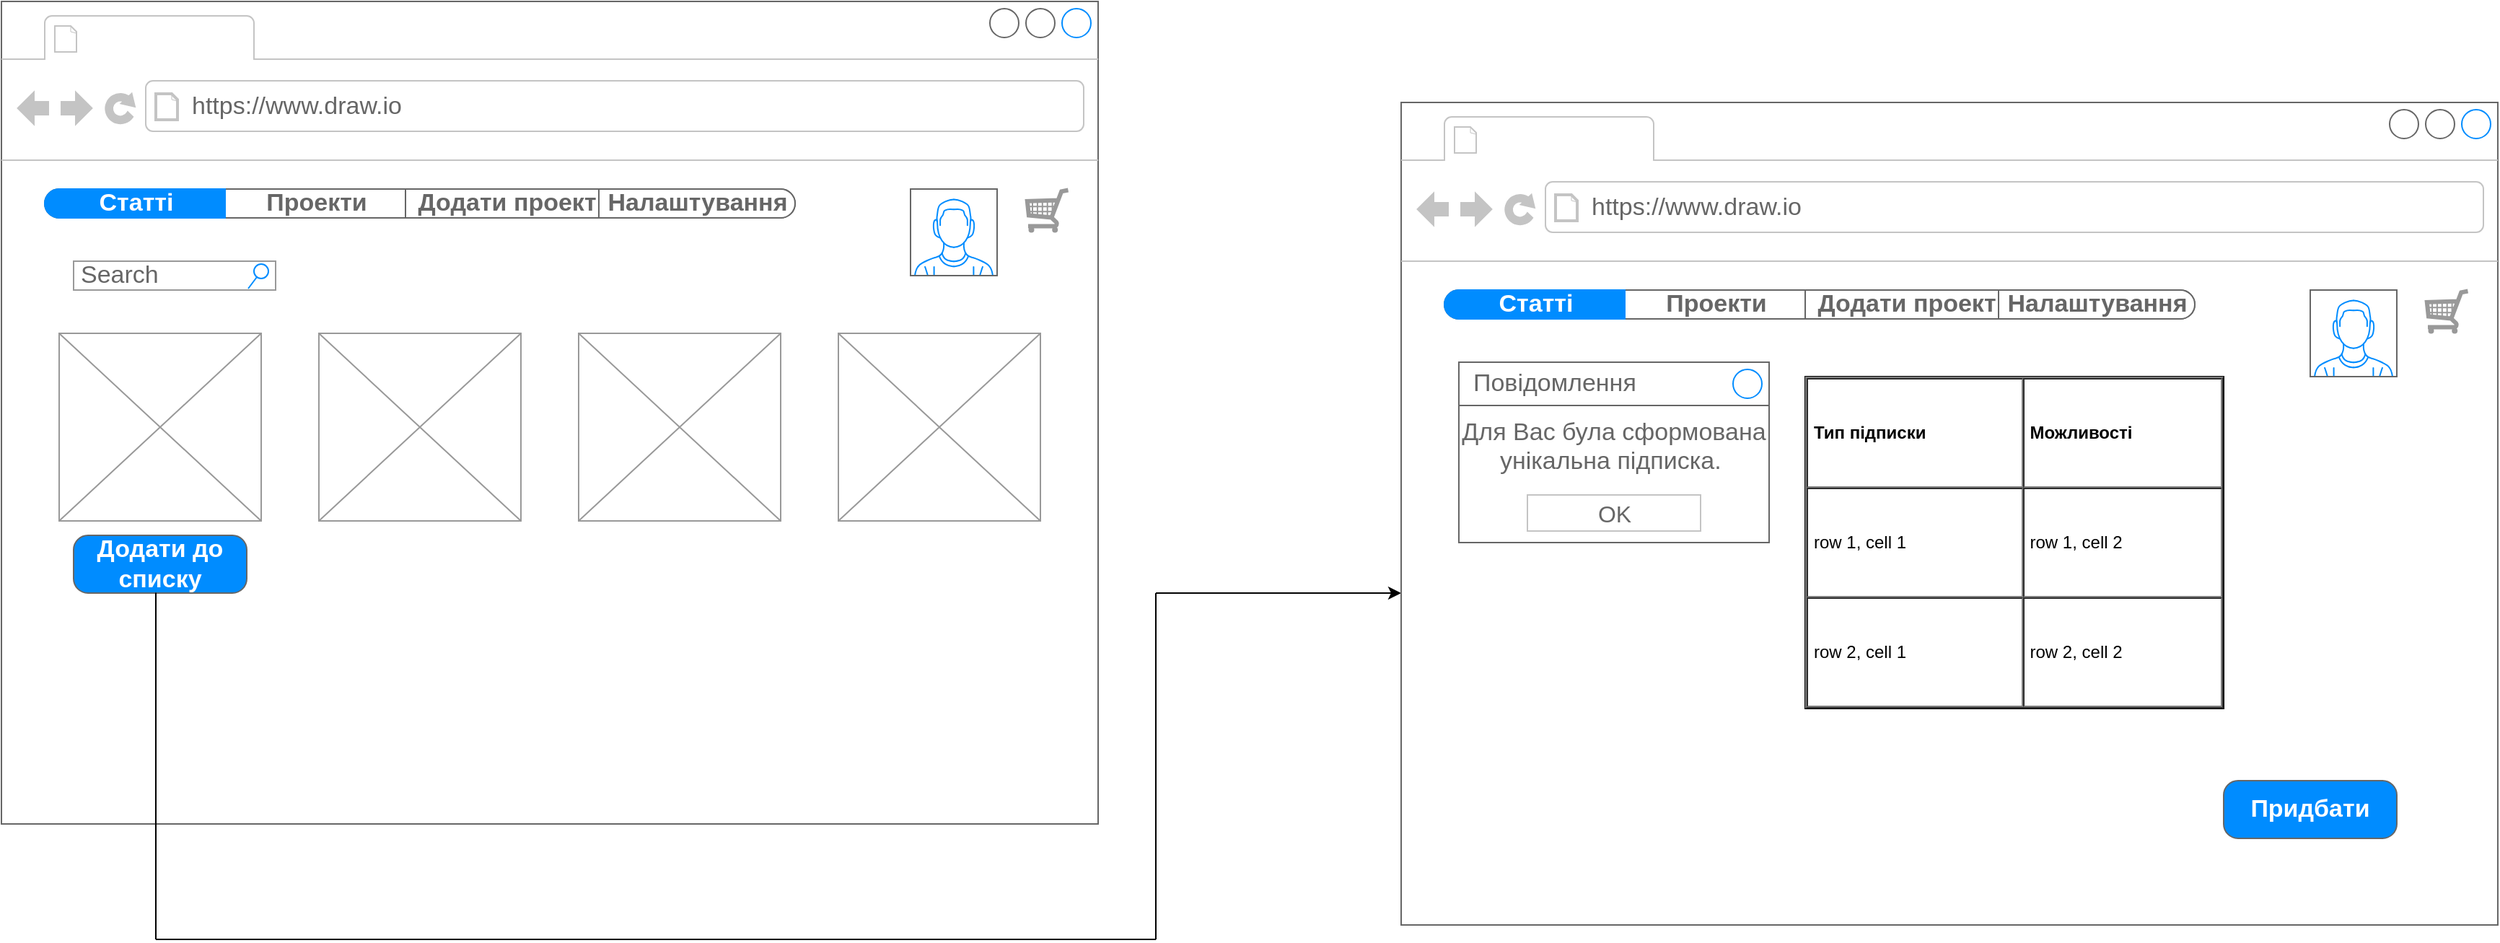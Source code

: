 <mxfile version="20.3.0" type="github"><diagram name="Page-1" id="2cc2dc42-3aac-f2a9-1cec-7a8b7cbee084"><mxGraphModel dx="2076" dy="1142" grid="1" gridSize="10" guides="1" tooltips="1" connect="1" arrows="1" fold="1" page="1" pageScale="1" pageWidth="1100" pageHeight="850" background="none" math="0" shadow="0"><root><mxCell id="0"/><mxCell id="1" parent="0"/><mxCell id="mxKZpNvPzm7-C5_By0P_-22" value="" style="strokeWidth=1;shadow=0;dashed=0;align=center;html=1;shape=mxgraph.mockup.containers.browserWindow;rSize=0;strokeColor=#666666;strokeColor2=#008cff;strokeColor3=#c4c4c4;mainText=,;recursiveResize=0;" vertex="1" parent="1"><mxGeometry x="90" y="40" width="760" height="570" as="geometry"/></mxCell><mxCell id="mxKZpNvPzm7-C5_By0P_-23" value="" style="strokeWidth=1;shadow=0;dashed=0;align=center;html=1;shape=mxgraph.mockup.containers.anchor;fontSize=17;fontColor=#666666;align=left;" vertex="1" parent="mxKZpNvPzm7-C5_By0P_-22"><mxGeometry x="60" y="12" width="110" height="26" as="geometry"/></mxCell><mxCell id="mxKZpNvPzm7-C5_By0P_-24" value="https://www.draw.io" style="strokeWidth=1;shadow=0;dashed=0;align=center;html=1;shape=mxgraph.mockup.containers.anchor;rSize=0;fontSize=17;fontColor=#666666;align=left;" vertex="1" parent="mxKZpNvPzm7-C5_By0P_-22"><mxGeometry x="130" y="60" width="250" height="26" as="geometry"/></mxCell><mxCell id="mxKZpNvPzm7-C5_By0P_-20" value="" style="verticalLabelPosition=bottom;shadow=0;dashed=0;align=center;html=1;verticalAlign=top;strokeWidth=1;shape=mxgraph.mockup.containers.userMale;strokeColor=#666666;strokeColor2=#008cff;" vertex="1" parent="mxKZpNvPzm7-C5_By0P_-22"><mxGeometry x="630" y="130" width="60" height="60" as="geometry"/></mxCell><mxCell id="mxKZpNvPzm7-C5_By0P_-25" value="" style="strokeWidth=1;shadow=0;dashed=0;align=center;html=1;shape=mxgraph.mockup.rrect;rSize=10;fillColor=#ffffff;strokeColor=#666666;" vertex="1" parent="mxKZpNvPzm7-C5_By0P_-22"><mxGeometry x="30" y="130" width="520" height="20" as="geometry"/></mxCell><mxCell id="mxKZpNvPzm7-C5_By0P_-26" value="Проекти" style="strokeColor=inherit;fillColor=inherit;gradientColor=inherit;strokeWidth=1;shadow=0;dashed=0;align=center;html=1;shape=mxgraph.mockup.rrect;rSize=0;fontSize=17;fontColor=#666666;fontStyle=1;resizeHeight=1;" vertex="1" parent="mxKZpNvPzm7-C5_By0P_-25"><mxGeometry width="125" height="20" relative="1" as="geometry"><mxPoint x="125" as="offset"/></mxGeometry></mxCell><mxCell id="mxKZpNvPzm7-C5_By0P_-27" value="Додати проект" style="strokeColor=inherit;fillColor=inherit;gradientColor=inherit;strokeWidth=1;shadow=0;dashed=0;align=center;html=1;shape=mxgraph.mockup.rrect;rSize=0;fontSize=17;fontColor=#666666;fontStyle=1;resizeHeight=1;" vertex="1" parent="mxKZpNvPzm7-C5_By0P_-25"><mxGeometry width="140" height="20" relative="1" as="geometry"><mxPoint x="250" as="offset"/></mxGeometry></mxCell><mxCell id="mxKZpNvPzm7-C5_By0P_-28" value="Налаштування" style="strokeColor=inherit;fillColor=inherit;gradientColor=inherit;strokeWidth=1;shadow=0;dashed=0;align=center;html=1;shape=mxgraph.mockup.rightButton;rSize=10;fontSize=17;fontColor=#666666;fontStyle=1;resizeHeight=1;" vertex="1" parent="mxKZpNvPzm7-C5_By0P_-25"><mxGeometry x="1" width="136" height="20" relative="1" as="geometry"><mxPoint x="-136" as="offset"/></mxGeometry></mxCell><mxCell id="mxKZpNvPzm7-C5_By0P_-29" value="Статті" style="strokeWidth=1;shadow=0;dashed=0;align=center;html=1;shape=mxgraph.mockup.leftButton;rSize=10;fontSize=17;fontColor=#ffffff;fontStyle=1;fillColor=#008cff;strokeColor=#008cff;resizeHeight=1;" vertex="1" parent="mxKZpNvPzm7-C5_By0P_-25"><mxGeometry width="125" height="20" relative="1" as="geometry"/></mxCell><mxCell id="mxKZpNvPzm7-C5_By0P_-32" value="" style="verticalLabelPosition=bottom;shadow=0;dashed=0;align=center;html=1;verticalAlign=top;strokeWidth=1;shape=mxgraph.mockup.graphics.simpleIcon;strokeColor=#999999;" vertex="1" parent="mxKZpNvPzm7-C5_By0P_-22"><mxGeometry x="40" y="230" width="140" height="130" as="geometry"/></mxCell><mxCell id="mxKZpNvPzm7-C5_By0P_-36" value="" style="verticalLabelPosition=bottom;shadow=0;dashed=0;align=center;html=1;verticalAlign=top;strokeWidth=1;shape=mxgraph.mockup.misc.shoppingCart;strokeColor=#999999;" vertex="1" parent="mxKZpNvPzm7-C5_By0P_-22"><mxGeometry x="710" y="130" width="30" height="30" as="geometry"/></mxCell><mxCell id="mxKZpNvPzm7-C5_By0P_-37" value="Додати до списку" style="strokeWidth=1;shadow=0;dashed=0;align=center;html=1;shape=mxgraph.mockup.buttons.button;strokeColor=#666666;fontColor=#ffffff;mainText=;buttonStyle=round;fontSize=17;fontStyle=1;fillColor=#008cff;whiteSpace=wrap;" vertex="1" parent="mxKZpNvPzm7-C5_By0P_-22"><mxGeometry x="50" y="370" width="120" height="40" as="geometry"/></mxCell><mxCell id="mxKZpNvPzm7-C5_By0P_-38" value="" style="verticalLabelPosition=bottom;shadow=0;dashed=0;align=center;html=1;verticalAlign=top;strokeWidth=1;shape=mxgraph.mockup.graphics.simpleIcon;strokeColor=#999999;" vertex="1" parent="mxKZpNvPzm7-C5_By0P_-22"><mxGeometry x="220" y="230" width="140" height="130" as="geometry"/></mxCell><mxCell id="mxKZpNvPzm7-C5_By0P_-39" value="" style="verticalLabelPosition=bottom;shadow=0;dashed=0;align=center;html=1;verticalAlign=top;strokeWidth=1;shape=mxgraph.mockup.graphics.simpleIcon;strokeColor=#999999;" vertex="1" parent="mxKZpNvPzm7-C5_By0P_-22"><mxGeometry x="400" y="230" width="140" height="130" as="geometry"/></mxCell><mxCell id="mxKZpNvPzm7-C5_By0P_-40" value="" style="verticalLabelPosition=bottom;shadow=0;dashed=0;align=center;html=1;verticalAlign=top;strokeWidth=1;shape=mxgraph.mockup.graphics.simpleIcon;strokeColor=#999999;" vertex="1" parent="mxKZpNvPzm7-C5_By0P_-22"><mxGeometry x="580" y="230" width="140" height="130" as="geometry"/></mxCell><mxCell id="mxKZpNvPzm7-C5_By0P_-41" value="Search" style="strokeWidth=1;shadow=0;dashed=0;align=center;html=1;shape=mxgraph.mockup.forms.searchBox;strokeColor=#999999;mainText=;strokeColor2=#008cff;fontColor=#666666;fontSize=17;align=left;spacingLeft=3;" vertex="1" parent="mxKZpNvPzm7-C5_By0P_-22"><mxGeometry x="50" y="180" width="140" height="20" as="geometry"/></mxCell><mxCell id="mxKZpNvPzm7-C5_By0P_-42" value="" style="endArrow=none;html=1;rounded=0;exitX=0.475;exitY=0.993;exitDx=0;exitDy=0;exitPerimeter=0;" edge="1" parent="1" source="mxKZpNvPzm7-C5_By0P_-37"><mxGeometry width="50" height="50" relative="1" as="geometry"><mxPoint x="460" y="470" as="sourcePoint"/><mxPoint x="197" y="690" as="targetPoint"/></mxGeometry></mxCell><mxCell id="mxKZpNvPzm7-C5_By0P_-44" value="" style="endArrow=none;html=1;rounded=0;" edge="1" parent="1"><mxGeometry width="50" height="50" relative="1" as="geometry"><mxPoint x="197" y="690" as="sourcePoint"/><mxPoint x="890" y="690" as="targetPoint"/></mxGeometry></mxCell><mxCell id="mxKZpNvPzm7-C5_By0P_-46" value="" style="endArrow=none;html=1;rounded=0;" edge="1" parent="1"><mxGeometry width="50" height="50" relative="1" as="geometry"><mxPoint x="890" y="690" as="sourcePoint"/><mxPoint x="890" y="450" as="targetPoint"/></mxGeometry></mxCell><mxCell id="mxKZpNvPzm7-C5_By0P_-47" value="" style="endArrow=classic;html=1;rounded=0;" edge="1" parent="1"><mxGeometry width="50" height="50" relative="1" as="geometry"><mxPoint x="890" y="450" as="sourcePoint"/><mxPoint x="1060" y="450" as="targetPoint"/></mxGeometry></mxCell><mxCell id="mxKZpNvPzm7-C5_By0P_-48" value="" style="strokeWidth=1;shadow=0;dashed=0;align=center;html=1;shape=mxgraph.mockup.containers.browserWindow;rSize=0;strokeColor=#666666;strokeColor2=#008cff;strokeColor3=#c4c4c4;mainText=,;recursiveResize=0;" vertex="1" parent="1"><mxGeometry x="1060" y="110" width="760" height="570" as="geometry"/></mxCell><mxCell id="mxKZpNvPzm7-C5_By0P_-49" value="" style="strokeWidth=1;shadow=0;dashed=0;align=center;html=1;shape=mxgraph.mockup.containers.anchor;fontSize=17;fontColor=#666666;align=left;" vertex="1" parent="mxKZpNvPzm7-C5_By0P_-48"><mxGeometry x="60" y="12" width="110" height="26" as="geometry"/></mxCell><mxCell id="mxKZpNvPzm7-C5_By0P_-50" value="https://www.draw.io" style="strokeWidth=1;shadow=0;dashed=0;align=center;html=1;shape=mxgraph.mockup.containers.anchor;rSize=0;fontSize=17;fontColor=#666666;align=left;" vertex="1" parent="mxKZpNvPzm7-C5_By0P_-48"><mxGeometry x="130" y="60" width="250" height="26" as="geometry"/></mxCell><mxCell id="mxKZpNvPzm7-C5_By0P_-51" value="" style="verticalLabelPosition=bottom;shadow=0;dashed=0;align=center;html=1;verticalAlign=top;strokeWidth=1;shape=mxgraph.mockup.containers.userMale;strokeColor=#666666;strokeColor2=#008cff;" vertex="1" parent="mxKZpNvPzm7-C5_By0P_-48"><mxGeometry x="630" y="130" width="60" height="60" as="geometry"/></mxCell><mxCell id="mxKZpNvPzm7-C5_By0P_-52" value="" style="strokeWidth=1;shadow=0;dashed=0;align=center;html=1;shape=mxgraph.mockup.rrect;rSize=10;fillColor=#ffffff;strokeColor=#666666;" vertex="1" parent="mxKZpNvPzm7-C5_By0P_-48"><mxGeometry x="30" y="130" width="520" height="20" as="geometry"/></mxCell><mxCell id="mxKZpNvPzm7-C5_By0P_-53" value="Проекти" style="strokeColor=inherit;fillColor=inherit;gradientColor=inherit;strokeWidth=1;shadow=0;dashed=0;align=center;html=1;shape=mxgraph.mockup.rrect;rSize=0;fontSize=17;fontColor=#666666;fontStyle=1;resizeHeight=1;" vertex="1" parent="mxKZpNvPzm7-C5_By0P_-52"><mxGeometry width="125" height="20" relative="1" as="geometry"><mxPoint x="125" as="offset"/></mxGeometry></mxCell><mxCell id="mxKZpNvPzm7-C5_By0P_-54" value="Додати проект" style="strokeColor=inherit;fillColor=inherit;gradientColor=inherit;strokeWidth=1;shadow=0;dashed=0;align=center;html=1;shape=mxgraph.mockup.rrect;rSize=0;fontSize=17;fontColor=#666666;fontStyle=1;resizeHeight=1;" vertex="1" parent="mxKZpNvPzm7-C5_By0P_-52"><mxGeometry width="140" height="20" relative="1" as="geometry"><mxPoint x="250" as="offset"/></mxGeometry></mxCell><mxCell id="mxKZpNvPzm7-C5_By0P_-55" value="Налаштування" style="strokeColor=inherit;fillColor=inherit;gradientColor=inherit;strokeWidth=1;shadow=0;dashed=0;align=center;html=1;shape=mxgraph.mockup.rightButton;rSize=10;fontSize=17;fontColor=#666666;fontStyle=1;resizeHeight=1;" vertex="1" parent="mxKZpNvPzm7-C5_By0P_-52"><mxGeometry x="1" width="136" height="20" relative="1" as="geometry"><mxPoint x="-136" as="offset"/></mxGeometry></mxCell><mxCell id="mxKZpNvPzm7-C5_By0P_-56" value="Статті" style="strokeWidth=1;shadow=0;dashed=0;align=center;html=1;shape=mxgraph.mockup.leftButton;rSize=10;fontSize=17;fontColor=#ffffff;fontStyle=1;fillColor=#008cff;strokeColor=#008cff;resizeHeight=1;" vertex="1" parent="mxKZpNvPzm7-C5_By0P_-52"><mxGeometry width="125" height="20" relative="1" as="geometry"/></mxCell><mxCell id="mxKZpNvPzm7-C5_By0P_-58" value="" style="verticalLabelPosition=bottom;shadow=0;dashed=0;align=center;html=1;verticalAlign=top;strokeWidth=1;shape=mxgraph.mockup.misc.shoppingCart;strokeColor=#999999;" vertex="1" parent="mxKZpNvPzm7-C5_By0P_-48"><mxGeometry x="710" y="130" width="30" height="30" as="geometry"/></mxCell><mxCell id="mxKZpNvPzm7-C5_By0P_-59" value="Придбати" style="strokeWidth=1;shadow=0;dashed=0;align=center;html=1;shape=mxgraph.mockup.buttons.button;strokeColor=#666666;fontColor=#ffffff;mainText=;buttonStyle=round;fontSize=17;fontStyle=1;fillColor=#008cff;whiteSpace=wrap;" vertex="1" parent="mxKZpNvPzm7-C5_By0P_-48"><mxGeometry x="570" y="470" width="120" height="40" as="geometry"/></mxCell><mxCell id="mxKZpNvPzm7-C5_By0P_-64" value="Для Вас була сформована унікальна підписка.&amp;nbsp;" style="strokeWidth=1;shadow=0;dashed=0;align=center;html=1;shape=mxgraph.mockup.containers.rrect;rSize=0;strokeColor=#666666;fontColor=#666666;fontSize=17;verticalAlign=top;whiteSpace=wrap;fillColor=#ffffff;spacingTop=32;" vertex="1" parent="mxKZpNvPzm7-C5_By0P_-48"><mxGeometry x="40" y="180" width="215" height="125" as="geometry"/></mxCell><mxCell id="mxKZpNvPzm7-C5_By0P_-65" value="Повідомлення" style="strokeWidth=1;shadow=0;dashed=0;align=center;html=1;shape=mxgraph.mockup.containers.rrect;rSize=0;fontSize=17;fontColor=#666666;strokeColor=#666666;align=left;spacingLeft=8;fillColor=#ffffff;resizeWidth=1;" vertex="1" parent="mxKZpNvPzm7-C5_By0P_-64"><mxGeometry width="215" height="30" relative="1" as="geometry"/></mxCell><mxCell id="mxKZpNvPzm7-C5_By0P_-66" value="" style="shape=ellipse;strokeColor=#008cff;resizable=0;fillColor=none;html=1;" vertex="1" parent="mxKZpNvPzm7-C5_By0P_-65"><mxGeometry x="1" y="0.5" width="20" height="20" relative="1" as="geometry"><mxPoint x="-25" y="-10" as="offset"/></mxGeometry></mxCell><mxCell id="mxKZpNvPzm7-C5_By0P_-67" value="OK" style="strokeWidth=1;shadow=0;dashed=0;align=center;html=1;shape=mxgraph.mockup.containers.rrect;rSize=0;fontSize=16;fontColor=#666666;strokeColor=#c4c4c4;resizable=0;whiteSpace=wrap;fillColor=#ffffff;" vertex="1" parent="mxKZpNvPzm7-C5_By0P_-64"><mxGeometry x="0.5" y="1" width="120" height="25" relative="1" as="geometry"><mxPoint x="-60" y="-33" as="offset"/></mxGeometry></mxCell><mxCell id="mxKZpNvPzm7-C5_By0P_-124" value="&lt;table cellpadding=&quot;4&quot; cellspacing=&quot;0&quot; border=&quot;1&quot; style=&quot;font-size:1em;width:100%;height:100%;&quot;&gt;&lt;tbody&gt;&lt;tr&gt;&lt;th&gt;Тип підписки&lt;/th&gt;&lt;th&gt;Можливості&lt;/th&gt;&lt;/tr&gt;&lt;tr&gt;&lt;td&gt;row 1, cell 1&lt;/td&gt;&lt;td&gt;row 1, cell 2&lt;/td&gt;&lt;/tr&gt;&lt;tr&gt;&lt;td&gt;row 2, cell 1&lt;/td&gt;&lt;td&gt;row 2, cell 2&lt;/td&gt;&lt;/tr&gt;&lt;/tbody&gt;&lt;/table&gt; " style="verticalAlign=top;align=left;overflow=fill;fontSize=12;fontFamily=Helvetica;html=1" vertex="1" parent="mxKZpNvPzm7-C5_By0P_-48"><mxGeometry x="280" y="190" width="290" height="230" as="geometry"/></mxCell></root></mxGraphModel></diagram></mxfile>